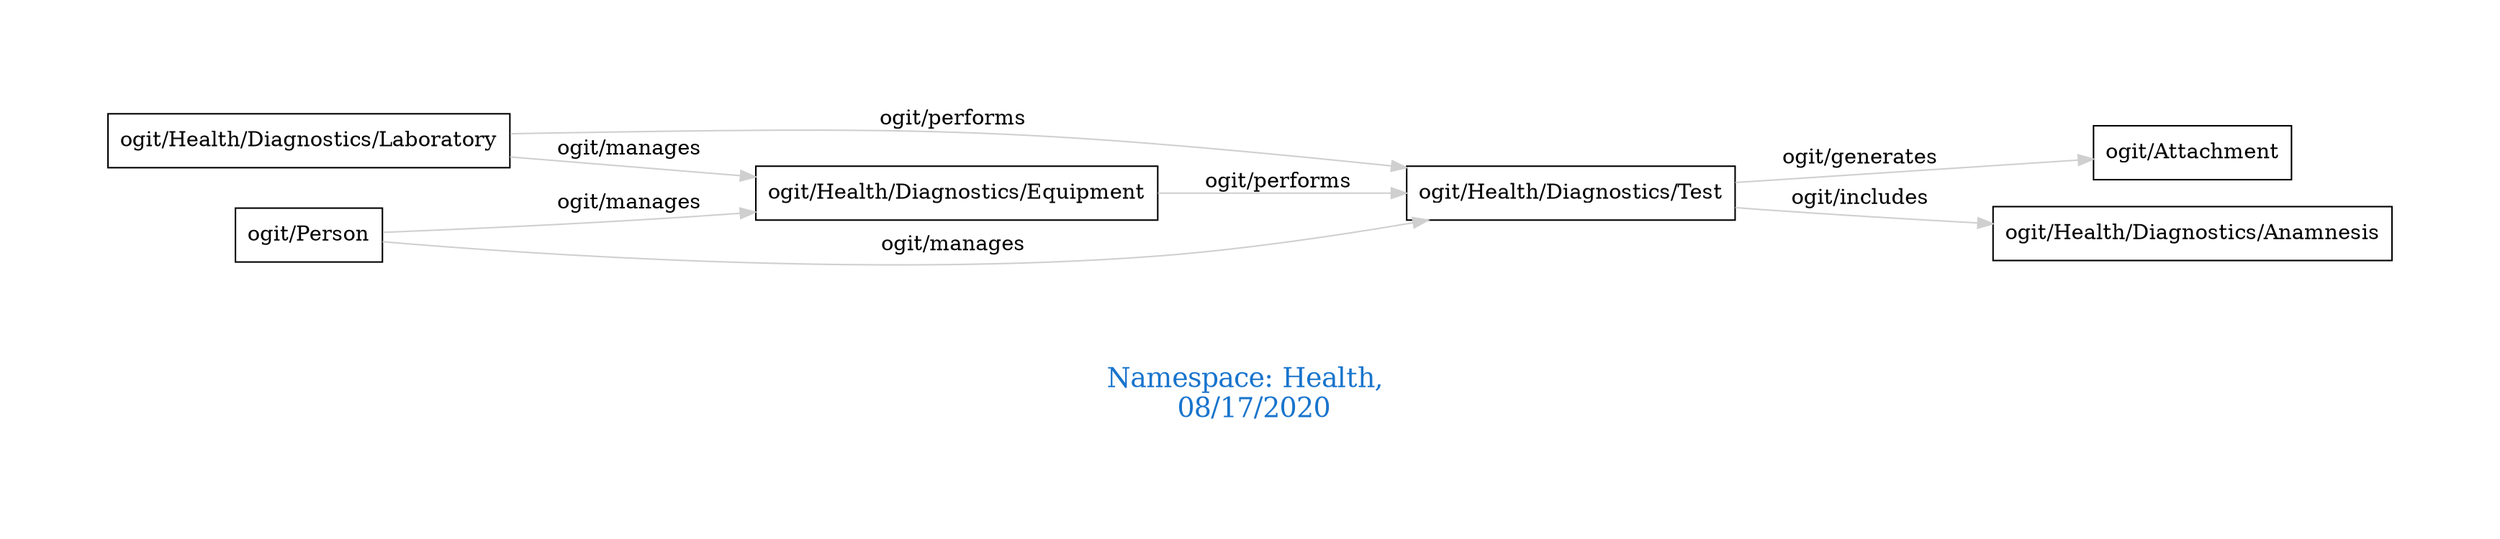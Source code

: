 digraph OGIT_ontology {
 graph [ rankdir= LR,pad=1 
fontsize = 18,
fontcolor= dodgerblue3,label = "\n\n\nNamespace: Health, \n 08/17/2020"];
node[shape=polygon];
edge [  color="gray81"];

   "ogit/Health/Diagnostics/Laboratory" -> "ogit/Health/Diagnostics/Equipment" [label="   ogit/manages    "];
   "ogit/Person" -> "ogit/Health/Diagnostics/Equipment" [label="   ogit/manages    "];
   "ogit/Person" -> "ogit/Health/Diagnostics/Test" [label="   ogit/manages    "];
   "ogit/Health/Diagnostics/Test" -> "ogit/Attachment" [label="   ogit/generates    "];
   "ogit/Health/Diagnostics/Test" -> "ogit/Health/Diagnostics/Anamnesis" [label="   ogit/includes    "];
   "ogit/Health/Diagnostics/Equipment" -> "ogit/Health/Diagnostics/Test" [label="   ogit/performs    "];
   "ogit/Health/Diagnostics/Laboratory" -> "ogit/Health/Diagnostics/Test" [label="   ogit/performs    "];
}
